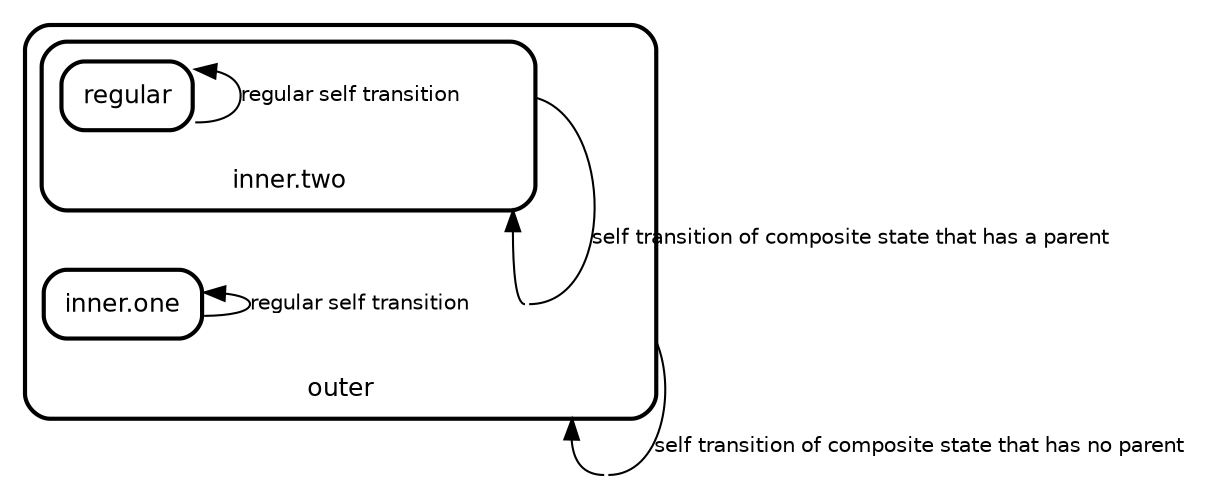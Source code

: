 digraph "state transitions" {
  fontname="Helvetica" fontsize=12 penwidth=2.0 splines=true ordering=out compound=true overlap=scale nodesep=0.3 ranksep=0.1 rankdir=BT
  node [shape=plaintext style=filled fillcolor="#FFFFFF01" fontname=Helvetica fontsize=12 penwidth=2.0]
  edge [fontname=Helvetica fontsize=10]

    "self_tr_outer_outer_1" [shape=point style=invis width=0 height=0 fixedsize=true]
    subgraph "cluster_outer" {
      class="state regular" label= <
      <table cellborder="0" border="0">
        <tr><td>outer</td></tr>
      </table>
      > style=rounded penwidth=2.0
      "outer" [shape=point style=invis margin=0 width=0 height=0 fixedsize=true]
        "self_tr_inner.two_inner.two_3" [shape=point style=invis width=0 height=0 fixedsize=true]
    "inner.one" [margin=0 class="state regular" color="black" label= <
      <table align="center" cellborder="0" border="2" style="rounded" width="48">
        <tr><td width="48" cellpadding="7">inner.one</td></tr>
      </table>
    >]
    subgraph "cluster_inner.two" {
      class="state regular" label= <
      <table cellborder="0" border="0">
        <tr><td>inner.two</td></tr>
      </table>
      > style=rounded penwidth=2.0
      "inner.two" [shape=point style=invis margin=0 width=0 height=0 fixedsize=true]
        "regular" [margin=0 class="state regular" color="black" label= <
      <table align="center" cellborder="0" border="2" style="rounded" width="48">
        <tr><td width="48" cellpadding="7">regular</td></tr>
      </table>
    >]
  
    }
  
    }

      "outer" -> "self_tr_outer_outer_1" [label="self transition of composite state that has no parent   \l" arrowhead=none tailport="e" headport="e" ltail="cluster_outer" class="transition"]
      "self_tr_outer_outer_1" -> "outer" [lhead="cluster_outer" tailport="w" class="transition"]
    "inner.one" -> "inner.one" [label="regular self transition   \l" color="black" fontcolor="black" class="transition"]
      "inner.two" -> "self_tr_inner.two_inner.two_3" [label="self transition of composite state that has a parent   \l" arrowhead=none tailport="e" headport="e" ltail="cluster_inner.two" class="transition"]
      "self_tr_inner.two_inner.two_3" -> "inner.two" [lhead="cluster_inner.two" tailport="w" class="transition"]
    "regular" -> "regular" [label="regular self transition   \l" color="black" fontcolor="black" class="transition"]
}
